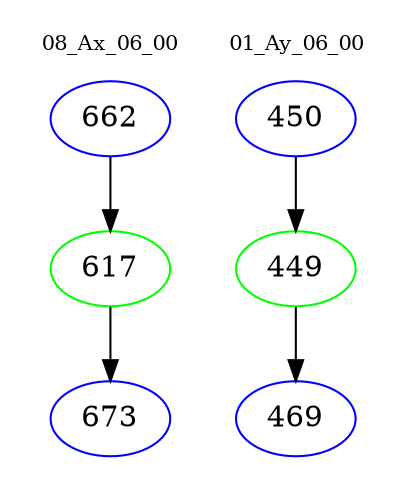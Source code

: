 digraph{
subgraph cluster_0 {
color = white
label = "08_Ax_06_00";
fontsize=10;
T0_662 [label="662", color="blue"]
T0_662 -> T0_617 [color="black"]
T0_617 [label="617", color="green"]
T0_617 -> T0_673 [color="black"]
T0_673 [label="673", color="blue"]
}
subgraph cluster_1 {
color = white
label = "01_Ay_06_00";
fontsize=10;
T1_450 [label="450", color="blue"]
T1_450 -> T1_449 [color="black"]
T1_449 [label="449", color="green"]
T1_449 -> T1_469 [color="black"]
T1_469 [label="469", color="blue"]
}
}
